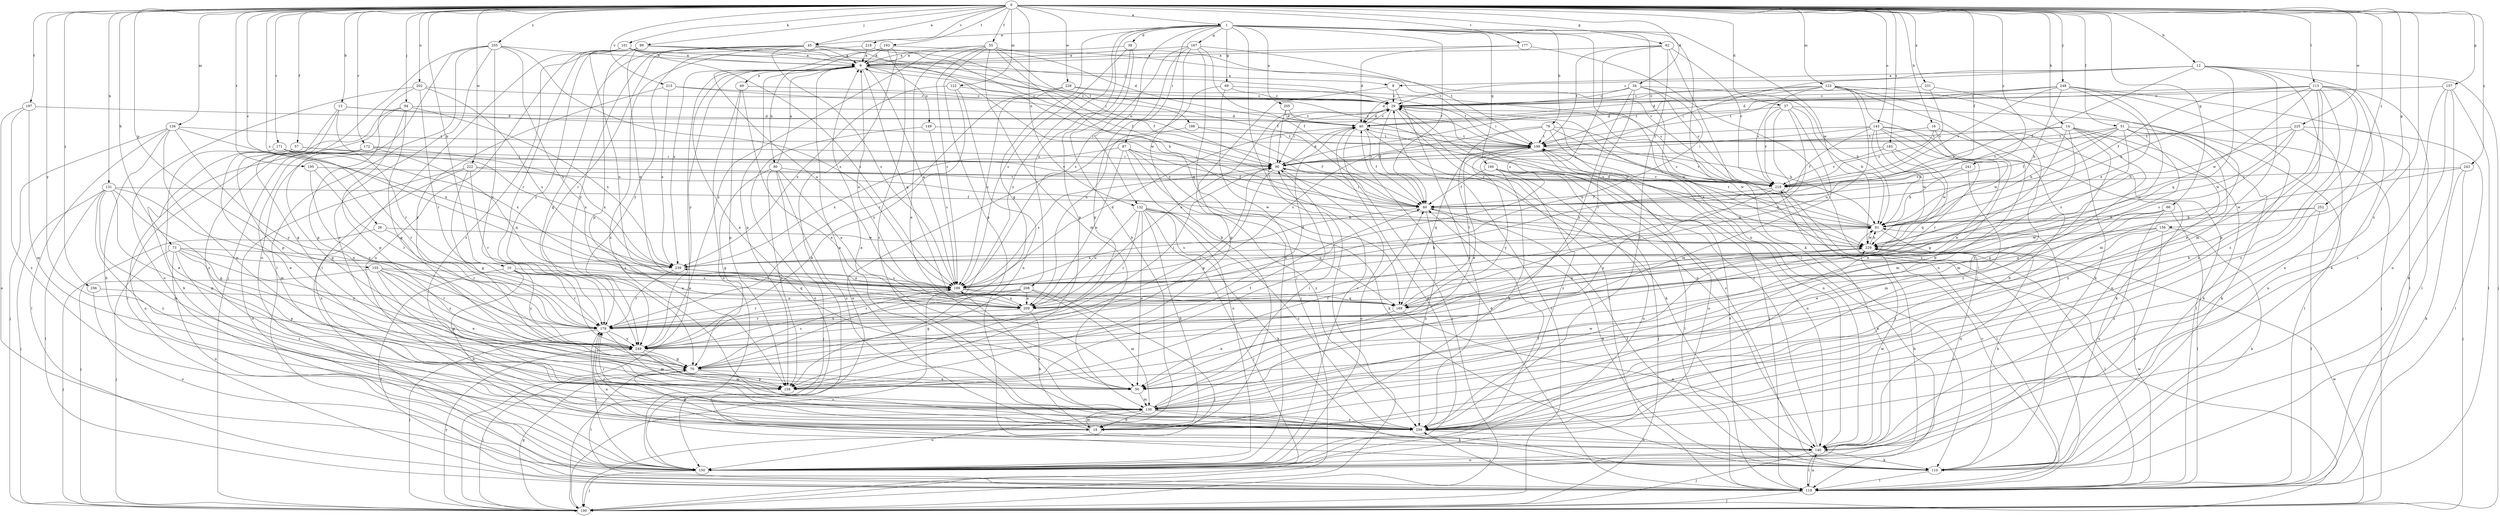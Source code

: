 strict digraph  {
0;
1;
8;
9;
10;
12;
13;
14;
16;
19;
26;
29;
34;
37;
38;
40;
45;
49;
50;
51;
55;
57;
60;
62;
66;
69;
70;
73;
76;
80;
81;
87;
90;
94;
99;
100;
101;
110;
113;
119;
122;
123;
126;
130;
131;
132;
140;
143;
149;
150;
155;
156;
157;
159;
160;
167;
169;
171;
172;
177;
179;
183;
189;
193;
195;
197;
198;
199;
202;
205;
208;
209;
213;
218;
219;
222;
225;
228;
229;
231;
239;
241;
243;
248;
249;
252;
255;
256;
259;
0 -> 1  [label=a];
0 -> 10  [label=b];
0 -> 12  [label=b];
0 -> 13  [label=b];
0 -> 14  [label=b];
0 -> 16  [label=b];
0 -> 26  [label=c];
0 -> 34  [label=d];
0 -> 37  [label=d];
0 -> 45  [label=e];
0 -> 51  [label=f];
0 -> 55  [label=f];
0 -> 57  [label=f];
0 -> 60  [label=f];
0 -> 62  [label=g];
0 -> 66  [label=g];
0 -> 73  [label=h];
0 -> 94  [label=j];
0 -> 99  [label=j];
0 -> 101  [label=k];
0 -> 113  [label=l];
0 -> 122  [label=m];
0 -> 123  [label=m];
0 -> 126  [label=m];
0 -> 131  [label=n];
0 -> 132  [label=n];
0 -> 143  [label=o];
0 -> 155  [label=p];
0 -> 156  [label=p];
0 -> 157  [label=p];
0 -> 171  [label=r];
0 -> 172  [label=r];
0 -> 177  [label=r];
0 -> 183  [label=s];
0 -> 189  [label=s];
0 -> 193  [label=t];
0 -> 195  [label=t];
0 -> 197  [label=t];
0 -> 202  [label=u];
0 -> 213  [label=v];
0 -> 218  [label=v];
0 -> 222  [label=w];
0 -> 225  [label=w];
0 -> 228  [label=w];
0 -> 231  [label=x];
0 -> 241  [label=y];
0 -> 243  [label=y];
0 -> 248  [label=y];
0 -> 249  [label=y];
0 -> 252  [label=z];
0 -> 255  [label=z];
0 -> 256  [label=z];
0 -> 259  [label=z];
1 -> 38  [label=d];
1 -> 45  [label=e];
1 -> 60  [label=f];
1 -> 69  [label=g];
1 -> 70  [label=g];
1 -> 76  [label=h];
1 -> 87  [label=i];
1 -> 100  [label=j];
1 -> 110  [label=k];
1 -> 119  [label=l];
1 -> 132  [label=n];
1 -> 140  [label=n];
1 -> 160  [label=q];
1 -> 167  [label=q];
1 -> 205  [label=u];
1 -> 208  [label=u];
1 -> 229  [label=w];
1 -> 249  [label=y];
8 -> 29  [label=c];
8 -> 159  [label=p];
8 -> 259  [label=z];
9 -> 8  [label=a];
9 -> 49  [label=e];
9 -> 80  [label=h];
9 -> 81  [label=h];
9 -> 149  [label=o];
9 -> 159  [label=p];
9 -> 169  [label=q];
9 -> 198  [label=t];
9 -> 249  [label=y];
10 -> 119  [label=l];
10 -> 140  [label=n];
10 -> 169  [label=q];
10 -> 179  [label=r];
10 -> 189  [label=s];
10 -> 249  [label=y];
12 -> 8  [label=a];
12 -> 29  [label=c];
12 -> 60  [label=f];
12 -> 90  [label=i];
12 -> 100  [label=j];
12 -> 110  [label=k];
12 -> 130  [label=m];
12 -> 169  [label=q];
12 -> 259  [label=z];
13 -> 40  [label=d];
13 -> 70  [label=g];
13 -> 90  [label=i];
13 -> 159  [label=p];
13 -> 179  [label=r];
14 -> 50  [label=e];
14 -> 70  [label=g];
14 -> 110  [label=k];
14 -> 140  [label=n];
14 -> 159  [label=p];
14 -> 199  [label=t];
14 -> 219  [label=v];
14 -> 259  [label=z];
16 -> 19  [label=b];
16 -> 199  [label=t];
16 -> 219  [label=v];
16 -> 229  [label=w];
19 -> 9  [label=a];
19 -> 70  [label=g];
19 -> 130  [label=m];
19 -> 179  [label=r];
26 -> 100  [label=j];
26 -> 179  [label=r];
26 -> 229  [label=w];
29 -> 40  [label=d];
29 -> 60  [label=f];
29 -> 90  [label=i];
29 -> 119  [label=l];
29 -> 140  [label=n];
29 -> 209  [label=u];
29 -> 229  [label=w];
34 -> 29  [label=c];
34 -> 40  [label=d];
34 -> 81  [label=h];
34 -> 179  [label=r];
34 -> 209  [label=u];
34 -> 219  [label=v];
34 -> 249  [label=y];
37 -> 40  [label=d];
37 -> 81  [label=h];
37 -> 100  [label=j];
37 -> 130  [label=m];
37 -> 169  [label=q];
37 -> 189  [label=s];
37 -> 219  [label=v];
38 -> 9  [label=a];
38 -> 19  [label=b];
38 -> 159  [label=p];
38 -> 189  [label=s];
40 -> 29  [label=c];
40 -> 60  [label=f];
40 -> 100  [label=j];
40 -> 110  [label=k];
40 -> 199  [label=t];
45 -> 9  [label=a];
45 -> 60  [label=f];
45 -> 70  [label=g];
45 -> 179  [label=r];
45 -> 189  [label=s];
45 -> 229  [label=w];
45 -> 249  [label=y];
45 -> 259  [label=z];
49 -> 29  [label=c];
49 -> 50  [label=e];
49 -> 150  [label=o];
49 -> 159  [label=p];
50 -> 9  [label=a];
50 -> 130  [label=m];
51 -> 60  [label=f];
51 -> 81  [label=h];
51 -> 110  [label=k];
51 -> 119  [label=l];
51 -> 130  [label=m];
51 -> 189  [label=s];
51 -> 199  [label=t];
51 -> 219  [label=v];
51 -> 259  [label=z];
55 -> 9  [label=a];
55 -> 50  [label=e];
55 -> 60  [label=f];
55 -> 130  [label=m];
55 -> 159  [label=p];
55 -> 169  [label=q];
55 -> 189  [label=s];
55 -> 219  [label=v];
55 -> 249  [label=y];
57 -> 19  [label=b];
57 -> 50  [label=e];
57 -> 90  [label=i];
57 -> 239  [label=x];
60 -> 81  [label=h];
60 -> 90  [label=i];
60 -> 110  [label=k];
60 -> 189  [label=s];
60 -> 259  [label=z];
62 -> 9  [label=a];
62 -> 100  [label=j];
62 -> 189  [label=s];
62 -> 199  [label=t];
62 -> 219  [label=v];
62 -> 259  [label=z];
66 -> 50  [label=e];
66 -> 81  [label=h];
66 -> 119  [label=l];
66 -> 150  [label=o];
66 -> 259  [label=z];
69 -> 29  [label=c];
69 -> 100  [label=j];
69 -> 199  [label=t];
69 -> 209  [label=u];
70 -> 50  [label=e];
70 -> 60  [label=f];
70 -> 100  [label=j];
70 -> 119  [label=l];
70 -> 159  [label=p];
70 -> 189  [label=s];
73 -> 100  [label=j];
73 -> 150  [label=o];
73 -> 159  [label=p];
73 -> 189  [label=s];
73 -> 239  [label=x];
73 -> 249  [label=y];
73 -> 259  [label=z];
76 -> 50  [label=e];
76 -> 81  [label=h];
76 -> 140  [label=n];
76 -> 189  [label=s];
76 -> 199  [label=t];
76 -> 229  [label=w];
80 -> 9  [label=a];
80 -> 70  [label=g];
80 -> 100  [label=j];
80 -> 159  [label=p];
80 -> 209  [label=u];
80 -> 219  [label=v];
80 -> 259  [label=z];
81 -> 29  [label=c];
81 -> 40  [label=d];
81 -> 140  [label=n];
81 -> 199  [label=t];
81 -> 229  [label=w];
87 -> 60  [label=f];
87 -> 90  [label=i];
87 -> 110  [label=k];
87 -> 150  [label=o];
87 -> 209  [label=u];
87 -> 239  [label=x];
87 -> 259  [label=z];
90 -> 40  [label=d];
90 -> 70  [label=g];
90 -> 150  [label=o];
90 -> 189  [label=s];
90 -> 199  [label=t];
90 -> 219  [label=v];
94 -> 40  [label=d];
94 -> 70  [label=g];
94 -> 119  [label=l];
94 -> 159  [label=p];
94 -> 239  [label=x];
94 -> 259  [label=z];
99 -> 9  [label=a];
99 -> 40  [label=d];
99 -> 150  [label=o];
99 -> 159  [label=p];
99 -> 169  [label=q];
99 -> 179  [label=r];
99 -> 219  [label=v];
99 -> 249  [label=y];
100 -> 9  [label=a];
100 -> 29  [label=c];
100 -> 70  [label=g];
100 -> 189  [label=s];
100 -> 229  [label=w];
100 -> 249  [label=y];
101 -> 9  [label=a];
101 -> 29  [label=c];
101 -> 90  [label=i];
101 -> 119  [label=l];
101 -> 189  [label=s];
101 -> 209  [label=u];
101 -> 259  [label=z];
110 -> 29  [label=c];
110 -> 60  [label=f];
110 -> 81  [label=h];
110 -> 119  [label=l];
113 -> 19  [label=b];
113 -> 29  [label=c];
113 -> 50  [label=e];
113 -> 60  [label=f];
113 -> 81  [label=h];
113 -> 119  [label=l];
113 -> 140  [label=n];
113 -> 159  [label=p];
113 -> 199  [label=t];
113 -> 229  [label=w];
113 -> 259  [label=z];
119 -> 40  [label=d];
119 -> 100  [label=j];
119 -> 140  [label=n];
119 -> 199  [label=t];
119 -> 219  [label=v];
119 -> 229  [label=w];
119 -> 259  [label=z];
122 -> 29  [label=c];
122 -> 140  [label=n];
122 -> 239  [label=x];
122 -> 249  [label=y];
123 -> 19  [label=b];
123 -> 29  [label=c];
123 -> 40  [label=d];
123 -> 50  [label=e];
123 -> 90  [label=i];
123 -> 110  [label=k];
123 -> 209  [label=u];
123 -> 219  [label=v];
123 -> 259  [label=z];
126 -> 19  [label=b];
126 -> 100  [label=j];
126 -> 119  [label=l];
126 -> 159  [label=p];
126 -> 199  [label=t];
126 -> 239  [label=x];
126 -> 249  [label=y];
130 -> 19  [label=b];
130 -> 90  [label=i];
130 -> 110  [label=k];
130 -> 150  [label=o];
130 -> 179  [label=r];
130 -> 229  [label=w];
130 -> 259  [label=z];
131 -> 60  [label=f];
131 -> 70  [label=g];
131 -> 100  [label=j];
131 -> 119  [label=l];
131 -> 130  [label=m];
131 -> 159  [label=p];
131 -> 179  [label=r];
131 -> 259  [label=z];
132 -> 19  [label=b];
132 -> 50  [label=e];
132 -> 81  [label=h];
132 -> 100  [label=j];
132 -> 110  [label=k];
132 -> 169  [label=q];
132 -> 179  [label=r];
132 -> 209  [label=u];
132 -> 259  [label=z];
140 -> 29  [label=c];
140 -> 100  [label=j];
140 -> 110  [label=k];
140 -> 119  [label=l];
140 -> 150  [label=o];
140 -> 229  [label=w];
143 -> 60  [label=f];
143 -> 81  [label=h];
143 -> 90  [label=i];
143 -> 110  [label=k];
143 -> 119  [label=l];
143 -> 130  [label=m];
143 -> 179  [label=r];
143 -> 199  [label=t];
143 -> 229  [label=w];
149 -> 150  [label=o];
149 -> 189  [label=s];
149 -> 199  [label=t];
150 -> 29  [label=c];
150 -> 40  [label=d];
150 -> 60  [label=f];
150 -> 81  [label=h];
150 -> 100  [label=j];
150 -> 179  [label=r];
155 -> 50  [label=e];
155 -> 100  [label=j];
155 -> 159  [label=p];
155 -> 179  [label=r];
155 -> 189  [label=s];
155 -> 209  [label=u];
155 -> 249  [label=y];
156 -> 110  [label=k];
156 -> 140  [label=n];
156 -> 189  [label=s];
156 -> 209  [label=u];
156 -> 229  [label=w];
157 -> 29  [label=c];
157 -> 110  [label=k];
157 -> 119  [label=l];
157 -> 140  [label=n];
157 -> 259  [label=z];
159 -> 60  [label=f];
159 -> 90  [label=i];
160 -> 19  [label=b];
160 -> 60  [label=f];
160 -> 100  [label=j];
160 -> 119  [label=l];
160 -> 140  [label=n];
160 -> 150  [label=o];
160 -> 219  [label=v];
167 -> 9  [label=a];
167 -> 19  [label=b];
167 -> 60  [label=f];
167 -> 150  [label=o];
167 -> 159  [label=p];
167 -> 189  [label=s];
167 -> 199  [label=t];
169 -> 50  [label=e];
169 -> 140  [label=n];
169 -> 199  [label=t];
169 -> 229  [label=w];
171 -> 50  [label=e];
171 -> 90  [label=i];
171 -> 179  [label=r];
171 -> 219  [label=v];
171 -> 239  [label=x];
172 -> 70  [label=g];
172 -> 90  [label=i];
172 -> 130  [label=m];
172 -> 150  [label=o];
172 -> 169  [label=q];
172 -> 239  [label=x];
177 -> 9  [label=a];
177 -> 40  [label=d];
177 -> 119  [label=l];
179 -> 40  [label=d];
179 -> 90  [label=i];
179 -> 100  [label=j];
179 -> 130  [label=m];
179 -> 140  [label=n];
179 -> 249  [label=y];
183 -> 90  [label=i];
183 -> 169  [label=q];
183 -> 219  [label=v];
183 -> 229  [label=w];
189 -> 9  [label=a];
189 -> 40  [label=d];
189 -> 169  [label=q];
189 -> 179  [label=r];
189 -> 209  [label=u];
189 -> 239  [label=x];
193 -> 9  [label=a];
193 -> 110  [label=k];
193 -> 199  [label=t];
193 -> 209  [label=u];
193 -> 239  [label=x];
193 -> 259  [label=z];
195 -> 179  [label=r];
195 -> 219  [label=v];
195 -> 249  [label=y];
197 -> 40  [label=d];
197 -> 130  [label=m];
197 -> 150  [label=o];
197 -> 259  [label=z];
198 -> 60  [label=f];
198 -> 150  [label=o];
198 -> 199  [label=t];
199 -> 90  [label=i];
199 -> 119  [label=l];
199 -> 150  [label=o];
199 -> 169  [label=q];
199 -> 219  [label=v];
199 -> 249  [label=y];
199 -> 259  [label=z];
202 -> 29  [label=c];
202 -> 150  [label=o];
202 -> 159  [label=p];
202 -> 179  [label=r];
202 -> 189  [label=s];
205 -> 40  [label=d];
205 -> 90  [label=i];
205 -> 229  [label=w];
208 -> 70  [label=g];
208 -> 100  [label=j];
208 -> 130  [label=m];
208 -> 179  [label=r];
208 -> 209  [label=u];
208 -> 249  [label=y];
209 -> 9  [label=a];
209 -> 19  [label=b];
209 -> 179  [label=r];
213 -> 29  [label=c];
213 -> 199  [label=t];
213 -> 239  [label=x];
213 -> 249  [label=y];
218 -> 9  [label=a];
218 -> 60  [label=f];
218 -> 249  [label=y];
219 -> 60  [label=f];
219 -> 119  [label=l];
219 -> 150  [label=o];
219 -> 249  [label=y];
222 -> 70  [label=g];
222 -> 150  [label=o];
222 -> 179  [label=r];
222 -> 219  [label=v];
222 -> 229  [label=w];
222 -> 259  [label=z];
225 -> 81  [label=h];
225 -> 119  [label=l];
225 -> 140  [label=n];
225 -> 189  [label=s];
225 -> 199  [label=t];
225 -> 229  [label=w];
228 -> 29  [label=c];
228 -> 179  [label=r];
228 -> 189  [label=s];
228 -> 219  [label=v];
229 -> 81  [label=h];
229 -> 119  [label=l];
229 -> 150  [label=o];
229 -> 239  [label=x];
231 -> 29  [label=c];
231 -> 130  [label=m];
231 -> 219  [label=v];
239 -> 81  [label=h];
239 -> 179  [label=r];
239 -> 189  [label=s];
241 -> 81  [label=h];
241 -> 130  [label=m];
241 -> 219  [label=v];
243 -> 100  [label=j];
243 -> 110  [label=k];
243 -> 219  [label=v];
243 -> 229  [label=w];
248 -> 29  [label=c];
248 -> 40  [label=d];
248 -> 81  [label=h];
248 -> 119  [label=l];
248 -> 199  [label=t];
248 -> 209  [label=u];
248 -> 219  [label=v];
248 -> 239  [label=x];
248 -> 259  [label=z];
249 -> 70  [label=g];
249 -> 90  [label=i];
249 -> 130  [label=m];
252 -> 81  [label=h];
252 -> 119  [label=l];
252 -> 169  [label=q];
252 -> 259  [label=z];
255 -> 9  [label=a];
255 -> 100  [label=j];
255 -> 119  [label=l];
255 -> 150  [label=o];
255 -> 189  [label=s];
255 -> 209  [label=u];
255 -> 249  [label=y];
255 -> 259  [label=z];
256 -> 150  [label=o];
256 -> 209  [label=u];
259 -> 9  [label=a];
259 -> 140  [label=n];
259 -> 189  [label=s];
}
